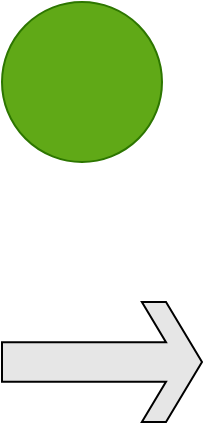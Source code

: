 <mxfile>
    <diagram id="0t210HNfuN0PubRCoVPO" name="Page-1">
        <mxGraphModel dx="898" dy="635" grid="1" gridSize="10" guides="1" tooltips="1" connect="1" arrows="1" fold="1" page="1" pageScale="1" pageWidth="827" pageHeight="1169" background="none" math="0" shadow="0">
            <root>
                <mxCell id="0"/>
                <mxCell id="1" parent="0"/>
                <mxCell id="fvv1CW-vV0X4RBPR3A_P-1" value="" style="html=1;shadow=0;dashed=0;align=center;verticalAlign=middle;shape=mxgraph.arrows2.sharpArrow;dy1=0.67;dx1=18;dx2=18;notch=0;fillColor=#E6E6E6;rounded=0;" parent="1" vertex="1">
                    <mxGeometry x="350" y="340" width="100" height="60" as="geometry"/>
                </mxCell>
                <mxCell id="2" value="" style="ellipse;whiteSpace=wrap;html=1;aspect=fixed;fillColor=#60a917;fontColor=#ffffff;strokeColor=#2D7600;rounded=0;" vertex="1" parent="1">
                    <mxGeometry x="350" y="190" width="80" height="80" as="geometry"/>
                </mxCell>
            </root>
        </mxGraphModel>
    </diagram>
</mxfile>